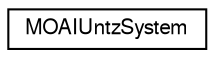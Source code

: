 digraph G
{
  edge [fontname="FreeSans",fontsize="10",labelfontname="FreeSans",labelfontsize="10"];
  node [fontname="FreeSans",fontsize="10",shape=record];
  rankdir=LR;
  Node1 [label="MOAIUntzSystem",height=0.2,width=0.4,color="black", fillcolor="white", style="filled",URL="$class_m_o_a_i_untz_system.html",tooltip="Untz system singleton."];
}
